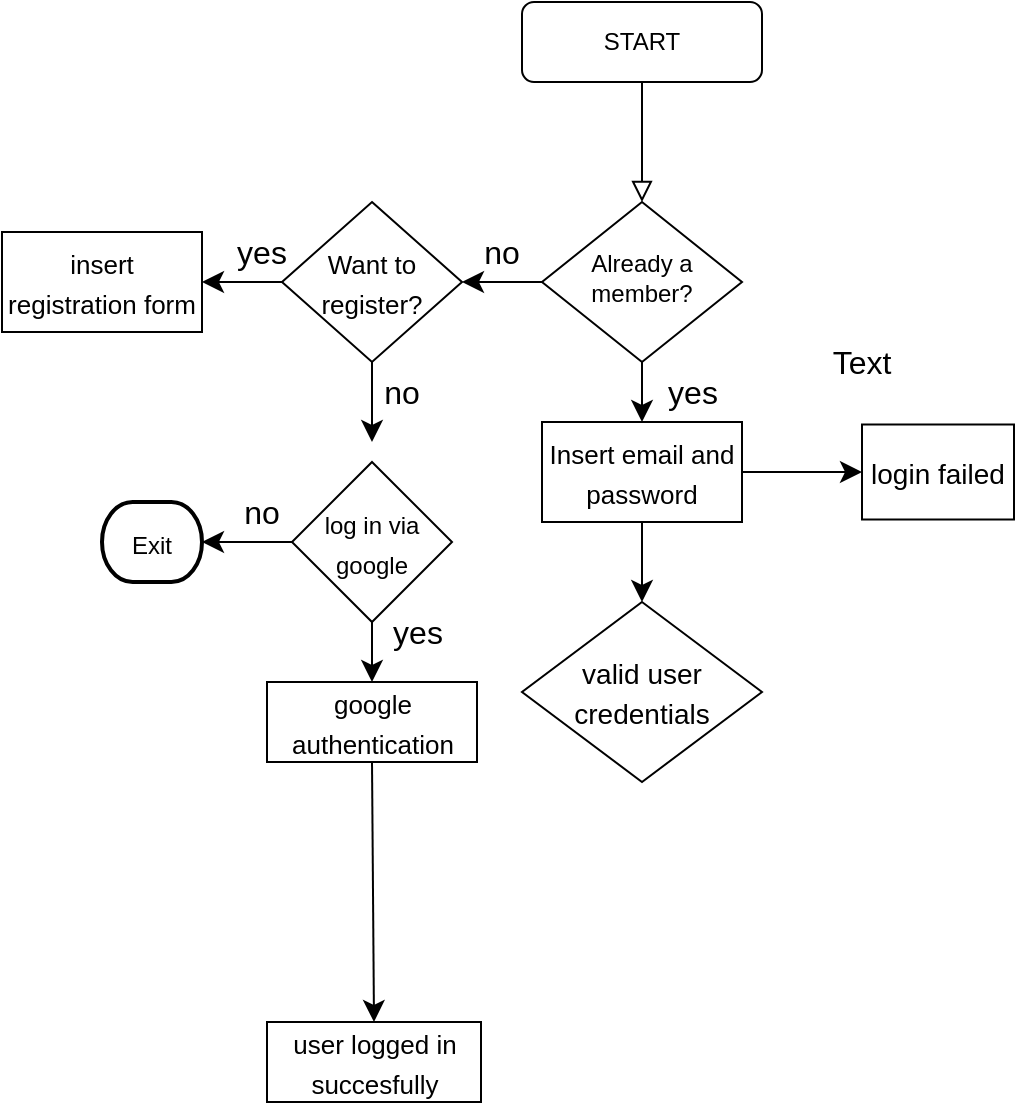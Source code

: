 <mxfile version="21.2.9" type="github" pages="4">
  <diagram id="C5RBs43oDa-KdzZeNtuy" name="m1">
    <mxGraphModel dx="2261" dy="821" grid="1" gridSize="10" guides="1" tooltips="1" connect="1" arrows="1" fold="1" page="1" pageScale="1" pageWidth="827" pageHeight="1169" math="0" shadow="0">
      <root>
        <mxCell id="WIyWlLk6GJQsqaUBKTNV-0" />
        <mxCell id="WIyWlLk6GJQsqaUBKTNV-1" parent="WIyWlLk6GJQsqaUBKTNV-0" />
        <mxCell id="WIyWlLk6GJQsqaUBKTNV-2" value="" style="rounded=0;html=1;jettySize=auto;orthogonalLoop=1;fontSize=11;endArrow=block;endFill=0;endSize=8;strokeWidth=1;shadow=0;labelBackgroundColor=none;edgeStyle=orthogonalEdgeStyle;" parent="WIyWlLk6GJQsqaUBKTNV-1" source="WIyWlLk6GJQsqaUBKTNV-3" edge="1">
          <mxGeometry relative="1" as="geometry">
            <mxPoint x="-346" y="220" as="targetPoint" />
          </mxGeometry>
        </mxCell>
        <mxCell id="WIyWlLk6GJQsqaUBKTNV-3" value="START" style="rounded=1;whiteSpace=wrap;html=1;fontSize=12;glass=0;strokeWidth=1;shadow=0;" parent="WIyWlLk6GJQsqaUBKTNV-1" vertex="1">
          <mxGeometry x="-406" y="120" width="120" height="40" as="geometry" />
        </mxCell>
        <mxCell id="zm4V85OgwgDdGTfpfrWM-28" style="edgeStyle=none;curved=1;rounded=0;orthogonalLoop=1;jettySize=auto;html=1;exitX=0.5;exitY=1;exitDx=0;exitDy=0;entryX=0.5;entryY=0;entryDx=0;entryDy=0;fontSize=12;startSize=8;endSize=8;" parent="WIyWlLk6GJQsqaUBKTNV-1" source="WIyWlLk6GJQsqaUBKTNV-6" target="zm4V85OgwgDdGTfpfrWM-24" edge="1">
          <mxGeometry relative="1" as="geometry" />
        </mxCell>
        <mxCell id="WIyWlLk6GJQsqaUBKTNV-6" value="Already a member?" style="rhombus;whiteSpace=wrap;html=1;shadow=0;fontFamily=Helvetica;fontSize=12;align=center;strokeWidth=1;spacing=6;spacingTop=-4;" parent="WIyWlLk6GJQsqaUBKTNV-1" vertex="1">
          <mxGeometry x="-396" y="220" width="100" height="80" as="geometry" />
        </mxCell>
        <mxCell id="XUE7TOstbBYD1Scq_L32-0" value="" style="endArrow=classic;html=1;rounded=0;fontSize=12;startSize=8;endSize=8;curved=1;exitX=0;exitY=0.5;exitDx=0;exitDy=0;" parent="WIyWlLk6GJQsqaUBKTNV-1" edge="1">
          <mxGeometry width="50" height="50" relative="1" as="geometry">
            <mxPoint x="-436" y="260" as="sourcePoint" />
            <mxPoint x="-436" y="260" as="targetPoint" />
            <Array as="points" />
          </mxGeometry>
        </mxCell>
        <mxCell id="XUE7TOstbBYD1Scq_L32-2" value="yes" style="text;html=1;align=center;verticalAlign=middle;resizable=0;points=[];autosize=1;strokeColor=none;fillColor=none;fontSize=16;" parent="WIyWlLk6GJQsqaUBKTNV-1" vertex="1">
          <mxGeometry x="-346" y="300" width="50" height="30" as="geometry" />
        </mxCell>
        <mxCell id="XUE7TOstbBYD1Scq_L32-3" value="" style="endArrow=classic;html=1;rounded=0;fontSize=12;startSize=8;endSize=8;curved=1;exitX=0;exitY=0.5;exitDx=0;exitDy=0;" parent="WIyWlLk6GJQsqaUBKTNV-1" source="WIyWlLk6GJQsqaUBKTNV-6" edge="1">
          <mxGeometry width="50" height="50" relative="1" as="geometry">
            <mxPoint x="-396" y="260" as="sourcePoint" />
            <mxPoint x="-436" y="260" as="targetPoint" />
            <Array as="points">
              <mxPoint x="-426" y="260" />
            </Array>
          </mxGeometry>
        </mxCell>
        <mxCell id="XUE7TOstbBYD1Scq_L32-5" value="no" style="text;html=1;strokeColor=none;fillColor=none;align=center;verticalAlign=middle;whiteSpace=wrap;rounded=0;fontSize=16;" parent="WIyWlLk6GJQsqaUBKTNV-1" vertex="1">
          <mxGeometry x="-446" y="230" width="60" height="30" as="geometry" />
        </mxCell>
        <mxCell id="XUE7TOstbBYD1Scq_L32-9" value="" style="edgeStyle=none;curved=1;rounded=0;orthogonalLoop=1;jettySize=auto;html=1;fontSize=12;startSize=8;endSize=8;" parent="WIyWlLk6GJQsqaUBKTNV-1" source="XUE7TOstbBYD1Scq_L32-7" target="XUE7TOstbBYD1Scq_L32-8" edge="1">
          <mxGeometry relative="1" as="geometry" />
        </mxCell>
        <mxCell id="zm4V85OgwgDdGTfpfrWM-0" style="edgeStyle=none;curved=1;rounded=0;orthogonalLoop=1;jettySize=auto;html=1;exitX=0.5;exitY=1;exitDx=0;exitDy=0;fontSize=12;startSize=8;endSize=8;" parent="WIyWlLk6GJQsqaUBKTNV-1" source="XUE7TOstbBYD1Scq_L32-7" edge="1">
          <mxGeometry relative="1" as="geometry">
            <mxPoint x="-481" y="340" as="targetPoint" />
          </mxGeometry>
        </mxCell>
        <mxCell id="XUE7TOstbBYD1Scq_L32-7" value="&lt;font style=&quot;font-size: 13px;&quot;&gt;Want to register?&lt;/font&gt;" style="rhombus;whiteSpace=wrap;html=1;fontSize=16;" parent="WIyWlLk6GJQsqaUBKTNV-1" vertex="1">
          <mxGeometry x="-526" y="220" width="90" height="80" as="geometry" />
        </mxCell>
        <mxCell id="XUE7TOstbBYD1Scq_L32-8" value="&lt;font style=&quot;font-size: 13px;&quot;&gt;insert registration form&lt;/font&gt;" style="rounded=0;whiteSpace=wrap;html=1;fontSize=16;" parent="WIyWlLk6GJQsqaUBKTNV-1" vertex="1">
          <mxGeometry x="-666" y="235" width="100" height="50" as="geometry" />
        </mxCell>
        <mxCell id="XUE7TOstbBYD1Scq_L32-10" value="yes" style="text;html=1;strokeColor=none;fillColor=none;align=center;verticalAlign=middle;whiteSpace=wrap;rounded=0;fontSize=16;" parent="WIyWlLk6GJQsqaUBKTNV-1" vertex="1">
          <mxGeometry x="-566" y="230" width="60" height="30" as="geometry" />
        </mxCell>
        <mxCell id="zm4V85OgwgDdGTfpfrWM-1" value="no" style="text;html=1;strokeColor=none;fillColor=none;align=center;verticalAlign=middle;whiteSpace=wrap;rounded=0;fontSize=16;" parent="WIyWlLk6GJQsqaUBKTNV-1" vertex="1">
          <mxGeometry x="-496" y="300" width="60" height="30" as="geometry" />
        </mxCell>
        <mxCell id="zm4V85OgwgDdGTfpfrWM-10" style="edgeStyle=none;curved=1;rounded=0;orthogonalLoop=1;jettySize=auto;html=1;exitX=0;exitY=0.5;exitDx=0;exitDy=0;fontSize=12;startSize=8;endSize=8;" parent="WIyWlLk6GJQsqaUBKTNV-1" source="zm4V85OgwgDdGTfpfrWM-2" edge="1">
          <mxGeometry relative="1" as="geometry">
            <mxPoint x="-566" y="390" as="targetPoint" />
          </mxGeometry>
        </mxCell>
        <mxCell id="zm4V85OgwgDdGTfpfrWM-19" style="edgeStyle=none;curved=1;rounded=0;orthogonalLoop=1;jettySize=auto;html=1;exitX=0.5;exitY=1;exitDx=0;exitDy=0;fontSize=12;startSize=8;endSize=8;" parent="WIyWlLk6GJQsqaUBKTNV-1" source="zm4V85OgwgDdGTfpfrWM-2" edge="1">
          <mxGeometry relative="1" as="geometry">
            <mxPoint x="-481" y="460" as="targetPoint" />
          </mxGeometry>
        </mxCell>
        <mxCell id="zm4V85OgwgDdGTfpfrWM-2" value="&lt;font style=&quot;font-size: 12px;&quot;&gt;log in via google&lt;/font&gt;" style="rhombus;whiteSpace=wrap;html=1;fontSize=16;" parent="WIyWlLk6GJQsqaUBKTNV-1" vertex="1">
          <mxGeometry x="-521" y="350" width="80" height="80" as="geometry" />
        </mxCell>
        <mxCell id="zm4V85OgwgDdGTfpfrWM-22" style="edgeStyle=none;curved=1;rounded=0;orthogonalLoop=1;jettySize=auto;html=1;exitX=0.5;exitY=1;exitDx=0;exitDy=0;fontSize=12;startSize=8;endSize=8;entryX=0.5;entryY=0;entryDx=0;entryDy=0;" parent="WIyWlLk6GJQsqaUBKTNV-1" source="zm4V85OgwgDdGTfpfrWM-8" target="zm4V85OgwgDdGTfpfrWM-23" edge="1">
          <mxGeometry relative="1" as="geometry">
            <mxPoint x="-481" y="530" as="targetPoint" />
          </mxGeometry>
        </mxCell>
        <mxCell id="zm4V85OgwgDdGTfpfrWM-8" value="&lt;font style=&quot;font-size: 13px;&quot;&gt;google authentication&lt;/font&gt;" style="rounded=0;whiteSpace=wrap;html=1;fontSize=16;" parent="WIyWlLk6GJQsqaUBKTNV-1" vertex="1">
          <mxGeometry x="-533.5" y="460" width="105" height="40" as="geometry" />
        </mxCell>
        <mxCell id="zm4V85OgwgDdGTfpfrWM-12" value="no" style="text;html=1;strokeColor=none;fillColor=none;align=center;verticalAlign=middle;whiteSpace=wrap;rounded=0;fontSize=16;" parent="WIyWlLk6GJQsqaUBKTNV-1" vertex="1">
          <mxGeometry x="-566" y="360" width="60" height="30" as="geometry" />
        </mxCell>
        <mxCell id="zm4V85OgwgDdGTfpfrWM-17" value="&lt;font style=&quot;font-size: 12px;&quot;&gt;Exit&lt;/font&gt;" style="strokeWidth=2;html=1;shape=mxgraph.flowchart.terminator;whiteSpace=wrap;fontSize=16;" parent="WIyWlLk6GJQsqaUBKTNV-1" vertex="1">
          <mxGeometry x="-616" y="370" width="50" height="40" as="geometry" />
        </mxCell>
        <mxCell id="zm4V85OgwgDdGTfpfrWM-21" value="yes" style="text;html=1;strokeColor=none;fillColor=none;align=center;verticalAlign=middle;whiteSpace=wrap;rounded=0;fontSize=16;" parent="WIyWlLk6GJQsqaUBKTNV-1" vertex="1">
          <mxGeometry x="-488.5" y="420" width="60" height="30" as="geometry" />
        </mxCell>
        <mxCell id="zm4V85OgwgDdGTfpfrWM-23" value="&lt;font style=&quot;font-size: 13px;&quot;&gt;user logged in succesfully&lt;/font&gt;" style="rounded=0;whiteSpace=wrap;html=1;fontSize=16;" parent="WIyWlLk6GJQsqaUBKTNV-1" vertex="1">
          <mxGeometry x="-533.5" y="630" width="107" height="40" as="geometry" />
        </mxCell>
        <mxCell id="zm4V85OgwgDdGTfpfrWM-29" style="edgeStyle=none;curved=1;rounded=0;orthogonalLoop=1;jettySize=auto;html=1;exitX=0.5;exitY=1;exitDx=0;exitDy=0;fontSize=12;startSize=8;endSize=8;" parent="WIyWlLk6GJQsqaUBKTNV-1" source="zm4V85OgwgDdGTfpfrWM-24" target="zm4V85OgwgDdGTfpfrWM-27" edge="1">
          <mxGeometry relative="1" as="geometry" />
        </mxCell>
        <mxCell id="zm4V85OgwgDdGTfpfrWM-31" style="edgeStyle=none;curved=1;rounded=0;orthogonalLoop=1;jettySize=auto;html=1;exitX=1;exitY=0.5;exitDx=0;exitDy=0;fontSize=12;startSize=8;endSize=8;" parent="WIyWlLk6GJQsqaUBKTNV-1" source="zm4V85OgwgDdGTfpfrWM-24" edge="1">
          <mxGeometry relative="1" as="geometry">
            <mxPoint x="-236" y="355" as="targetPoint" />
          </mxGeometry>
        </mxCell>
        <mxCell id="zm4V85OgwgDdGTfpfrWM-24" value="&lt;font style=&quot;font-size: 13px;&quot;&gt;Insert email and password&lt;/font&gt;" style="rounded=0;whiteSpace=wrap;html=1;fontSize=16;" parent="WIyWlLk6GJQsqaUBKTNV-1" vertex="1">
          <mxGeometry x="-396" y="330" width="100" height="50" as="geometry" />
        </mxCell>
        <mxCell id="zm4V85OgwgDdGTfpfrWM-26" value="&lt;font style=&quot;font-size: 14px;&quot;&gt;login failed&lt;/font&gt;" style="rounded=0;whiteSpace=wrap;html=1;fontSize=16;" parent="WIyWlLk6GJQsqaUBKTNV-1" vertex="1">
          <mxGeometry x="-236" y="331.25" width="76" height="47.5" as="geometry" />
        </mxCell>
        <mxCell id="zm4V85OgwgDdGTfpfrWM-27" value="&lt;font style=&quot;font-size: 14px;&quot;&gt;valid user credentials&lt;/font&gt;" style="rhombus;whiteSpace=wrap;html=1;fontSize=16;" parent="WIyWlLk6GJQsqaUBKTNV-1" vertex="1">
          <mxGeometry x="-406" y="420" width="120" height="90" as="geometry" />
        </mxCell>
        <mxCell id="zm4V85OgwgDdGTfpfrWM-30" value="Text" style="text;html=1;strokeColor=none;fillColor=none;align=center;verticalAlign=middle;whiteSpace=wrap;rounded=0;fontSize=16;" parent="WIyWlLk6GJQsqaUBKTNV-1" vertex="1">
          <mxGeometry x="-266" y="285" width="60" height="30" as="geometry" />
        </mxCell>
      </root>
    </mxGraphModel>
  </diagram>
  <diagram id="-iZ7gx4boMv2KKmEZ79i" name="m2">
    <mxGraphModel dx="1434" dy="821" grid="0" gridSize="10" guides="1" tooltips="1" connect="1" arrows="1" fold="1" page="0" pageScale="1" pageWidth="850" pageHeight="1100" math="0" shadow="0">
      <root>
        <mxCell id="0" />
        <mxCell id="1" parent="0" />
        <mxCell id="WpzBO3-bxISoNSvcOAtE-1" value="" style="rounded=1;whiteSpace=wrap;html=1;" vertex="1" parent="1">
          <mxGeometry x="184" y="65" width="120" height="60" as="geometry" />
        </mxCell>
      </root>
    </mxGraphModel>
  </diagram>
  <diagram id="HfzF1jKo9Y1WfONMFjhq" name="m3">
    <mxGraphModel dx="1115" dy="719" grid="0" gridSize="10" guides="1" tooltips="1" connect="1" arrows="1" fold="1" page="0" pageScale="1" pageWidth="850" pageHeight="1100" math="0" shadow="0">
      <root>
        <mxCell id="0" />
        <mxCell id="1" parent="0" />
      </root>
    </mxGraphModel>
  </diagram>
  <diagram id="zbgfwv33sZD06-Rs9-dv" name="m3">
    <mxGraphModel dx="1115" dy="719" grid="0" gridSize="10" guides="1" tooltips="1" connect="1" arrows="1" fold="1" page="0" pageScale="1" pageWidth="850" pageHeight="1100" math="0" shadow="0">
      <root>
        <mxCell id="0" />
        <mxCell id="1" parent="0" />
      </root>
    </mxGraphModel>
  </diagram>
</mxfile>
